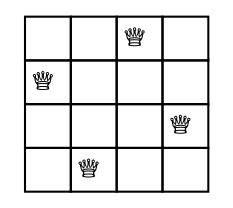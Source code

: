 digraph D {
node[shape = plaintext]
some_node[
label = <
<table border = "0" cellborder = "1" cellspacing = "0">
<tr><td> </td><td> </td><td>&#9813; </td><td> </td></tr> 
<tr><td>&#9813; </td><td> </td><td> </td><td> </td></tr> 
<tr><td> </td><td> </td><td> </td><td>&#9813; </td></tr> 
<tr><td> </td><td>&#9813; </td><td> </td><td> </td></tr> 
</table>>
 ];
 }

